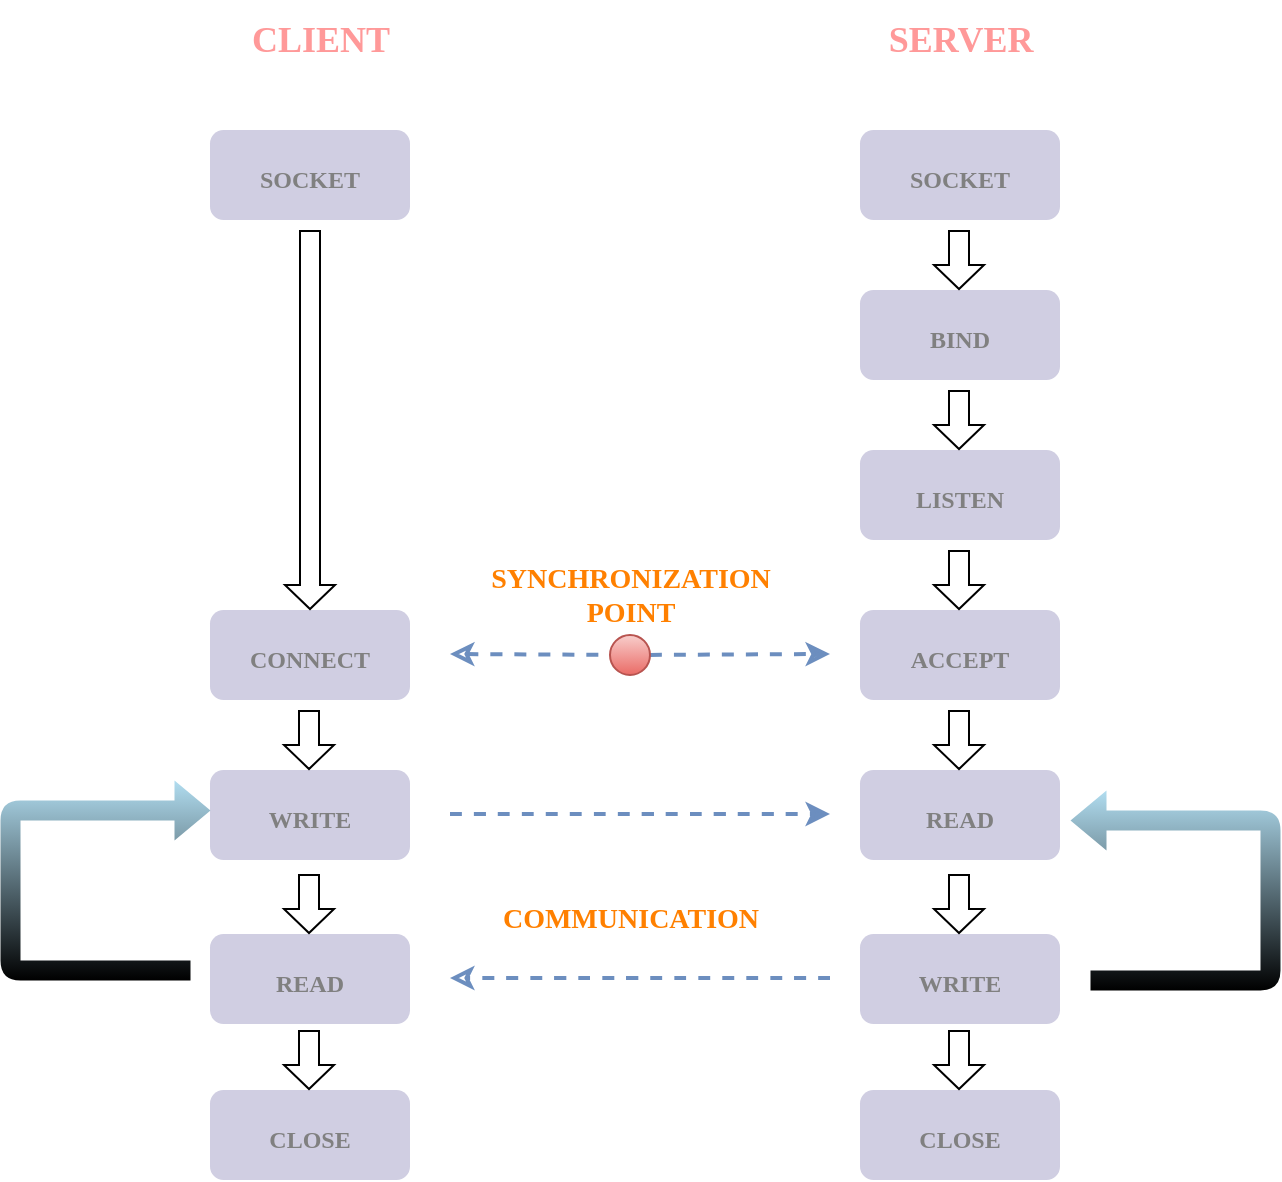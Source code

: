 <mxfile version="20.3.6" type="github">
  <diagram id="KtZ88OwDmmJrXeEbGW03" name="Sayfa -1">
    <mxGraphModel dx="862" dy="393" grid="1" gridSize="10" guides="1" tooltips="1" connect="1" arrows="1" fold="1" page="1" pageScale="1" pageWidth="827" pageHeight="1169" math="0" shadow="0">
      <root>
        <mxCell id="0" />
        <mxCell id="1" parent="0" />
        <mxCell id="AEeR57KaI1lVdAl2nu8--1" value="&lt;b&gt;&lt;font color=&quot;#ff9999&quot; style=&quot;font-size: 18px;&quot; face=&quot;Times New Roman&quot;&gt;CLIENT&lt;/font&gt;&lt;/b&gt;" style="text;html=1;align=center;verticalAlign=middle;resizable=0;points=[];autosize=1;strokeColor=none;fillColor=none;" parent="1" vertex="1">
          <mxGeometry x="130" y="95" width="90" height="40" as="geometry" />
        </mxCell>
        <mxCell id="AEeR57KaI1lVdAl2nu8--2" value="&lt;b&gt;&lt;font color=&quot;#ff9999&quot; face=&quot;Times New Roman&quot; style=&quot;font-size: 18px;&quot;&gt;SERVER&lt;/font&gt;&lt;/b&gt;" style="text;html=1;align=center;verticalAlign=middle;resizable=0;points=[];autosize=1;strokeColor=none;fillColor=none;" parent="1" vertex="1">
          <mxGeometry x="445" y="95" width="100" height="40" as="geometry" />
        </mxCell>
        <mxCell id="AEeR57KaI1lVdAl2nu8--3" value="&lt;font color=&quot;#808080&quot; style=&quot;font-size: 12px;&quot;&gt;&lt;b&gt;SOCKET&lt;/b&gt;&lt;/font&gt;" style="rounded=1;whiteSpace=wrap;html=1;fontFamily=Times New Roman;fontSize=18;fillColor=#d0cee2;strokeColor=none;" parent="1" vertex="1">
          <mxGeometry x="445" y="160" width="100" height="45" as="geometry" />
        </mxCell>
        <mxCell id="AEeR57KaI1lVdAl2nu8--4" value="&lt;font color=&quot;#808080&quot; style=&quot;font-size: 12px;&quot;&gt;&lt;b&gt;BIND&lt;/b&gt;&lt;/font&gt;" style="rounded=1;whiteSpace=wrap;html=1;fontFamily=Times New Roman;fontSize=18;fillColor=#d0cee2;strokeColor=none;" parent="1" vertex="1">
          <mxGeometry x="445" y="240" width="100" height="45" as="geometry" />
        </mxCell>
        <mxCell id="AEeR57KaI1lVdAl2nu8--5" value="&lt;font color=&quot;#808080&quot; style=&quot;font-size: 12px;&quot;&gt;&lt;b&gt;ACCEPT&lt;/b&gt;&lt;/font&gt;" style="rounded=1;whiteSpace=wrap;html=1;fontFamily=Times New Roman;fontSize=18;fillColor=#d0cee2;strokeColor=none;" parent="1" vertex="1">
          <mxGeometry x="445" y="400" width="100" height="45" as="geometry" />
        </mxCell>
        <mxCell id="AEeR57KaI1lVdAl2nu8--6" value="&lt;font color=&quot;#808080&quot;&gt;&lt;span style=&quot;font-size: 12px;&quot;&gt;&lt;b&gt;READ&lt;/b&gt;&lt;/span&gt;&lt;/font&gt;" style="rounded=1;whiteSpace=wrap;html=1;fontFamily=Times New Roman;fontSize=18;fillColor=#d0cee2;strokeColor=none;" parent="1" vertex="1">
          <mxGeometry x="445" y="480" width="100" height="45" as="geometry" />
        </mxCell>
        <mxCell id="AEeR57KaI1lVdAl2nu8--7" value="&lt;font color=&quot;#808080&quot; style=&quot;font-size: 12px;&quot;&gt;&lt;b&gt;WRITE&lt;/b&gt;&lt;/font&gt;" style="rounded=1;whiteSpace=wrap;html=1;fontFamily=Times New Roman;fontSize=18;fillColor=#d0cee2;strokeColor=none;" parent="1" vertex="1">
          <mxGeometry x="445" y="562" width="100" height="45" as="geometry" />
        </mxCell>
        <mxCell id="AEeR57KaI1lVdAl2nu8--8" value="&lt;font color=&quot;#808080&quot;&gt;&lt;span style=&quot;font-size: 12px;&quot;&gt;&lt;b&gt;LISTEN&lt;/b&gt;&lt;/span&gt;&lt;/font&gt;" style="rounded=1;whiteSpace=wrap;html=1;fontFamily=Times New Roman;fontSize=18;fillColor=#d0cee2;strokeColor=none;" parent="1" vertex="1">
          <mxGeometry x="445" y="320" width="100" height="45" as="geometry" />
        </mxCell>
        <mxCell id="AEeR57KaI1lVdAl2nu8--9" value="&lt;font color=&quot;#808080&quot; style=&quot;font-size: 12px;&quot;&gt;&lt;b&gt;CLOSE&lt;/b&gt;&lt;/font&gt;" style="rounded=1;whiteSpace=wrap;html=1;fontFamily=Times New Roman;fontSize=18;fillColor=#d0cee2;strokeColor=none;" parent="1" vertex="1">
          <mxGeometry x="445" y="640" width="100" height="45" as="geometry" />
        </mxCell>
        <mxCell id="AEeR57KaI1lVdAl2nu8--10" value="&lt;font color=&quot;#808080&quot; style=&quot;font-size: 12px;&quot;&gt;&lt;b&gt;SOCKET&lt;/b&gt;&lt;/font&gt;" style="rounded=1;whiteSpace=wrap;html=1;fontFamily=Times New Roman;fontSize=18;fillColor=#d0cee2;strokeColor=none;" parent="1" vertex="1">
          <mxGeometry x="120" y="160" width="100" height="45" as="geometry" />
        </mxCell>
        <mxCell id="AEeR57KaI1lVdAl2nu8--11" value="&lt;font color=&quot;#808080&quot; style=&quot;font-size: 12px;&quot;&gt;&lt;b&gt;CONNECT&lt;/b&gt;&lt;/font&gt;" style="rounded=1;whiteSpace=wrap;html=1;fontFamily=Times New Roman;fontSize=18;fillColor=#d0cee2;strokeColor=none;" parent="1" vertex="1">
          <mxGeometry x="120" y="400" width="100" height="45" as="geometry" />
        </mxCell>
        <mxCell id="AEeR57KaI1lVdAl2nu8--12" value="&lt;font color=&quot;#808080&quot;&gt;&lt;span style=&quot;font-size: 12px;&quot;&gt;&lt;b&gt;WRITE&lt;/b&gt;&lt;/span&gt;&lt;/font&gt;" style="rounded=1;whiteSpace=wrap;html=1;fontFamily=Times New Roman;fontSize=18;fillColor=#d0cee2;strokeColor=none;" parent="1" vertex="1">
          <mxGeometry x="120" y="480" width="100" height="45" as="geometry" />
        </mxCell>
        <mxCell id="AEeR57KaI1lVdAl2nu8--13" value="&lt;font color=&quot;#808080&quot; style=&quot;font-size: 12px;&quot;&gt;&lt;b&gt;READ&lt;/b&gt;&lt;/font&gt;" style="rounded=1;whiteSpace=wrap;html=1;fontFamily=Times New Roman;fontSize=18;fillColor=#d0cee2;strokeColor=none;" parent="1" vertex="1">
          <mxGeometry x="120" y="562" width="100" height="45" as="geometry" />
        </mxCell>
        <mxCell id="AEeR57KaI1lVdAl2nu8--14" value="&lt;font color=&quot;#808080&quot; style=&quot;font-size: 12px;&quot;&gt;&lt;b&gt;CLOSE&lt;/b&gt;&lt;/font&gt;" style="rounded=1;whiteSpace=wrap;html=1;fontFamily=Times New Roman;fontSize=18;fillColor=#d0cee2;strokeColor=none;" parent="1" vertex="1">
          <mxGeometry x="120" y="640" width="100" height="45" as="geometry" />
        </mxCell>
        <mxCell id="AEeR57KaI1lVdAl2nu8--17" value="" style="shape=flexArrow;endArrow=classic;html=1;rounded=0;fontFamily=Times New Roman;fontSize=12;fontColor=#808080;endWidth=14;endSize=3.67;" parent="1" edge="1">
          <mxGeometry width="50" height="50" relative="1" as="geometry">
            <mxPoint x="494.5" y="210" as="sourcePoint" />
            <mxPoint x="494.5" y="240" as="targetPoint" />
          </mxGeometry>
        </mxCell>
        <mxCell id="AEeR57KaI1lVdAl2nu8--19" value="" style="shape=flexArrow;endArrow=classic;html=1;rounded=0;fontFamily=Times New Roman;fontSize=12;fontColor=#808080;endWidth=14;endSize=3.67;" parent="1" edge="1">
          <mxGeometry width="50" height="50" relative="1" as="geometry">
            <mxPoint x="494.5" y="290" as="sourcePoint" />
            <mxPoint x="494.5" y="320" as="targetPoint" />
          </mxGeometry>
        </mxCell>
        <mxCell id="AEeR57KaI1lVdAl2nu8--20" value="" style="shape=flexArrow;endArrow=classic;html=1;rounded=0;fontFamily=Times New Roman;fontSize=12;fontColor=#808080;endWidth=14;endSize=3.67;" parent="1" edge="1">
          <mxGeometry width="50" height="50" relative="1" as="geometry">
            <mxPoint x="494.5" y="370" as="sourcePoint" />
            <mxPoint x="494.5" y="400" as="targetPoint" />
          </mxGeometry>
        </mxCell>
        <mxCell id="AEeR57KaI1lVdAl2nu8--21" value="" style="shape=flexArrow;endArrow=classic;html=1;rounded=0;fontFamily=Times New Roman;fontSize=12;fontColor=#808080;endWidth=14;endSize=3.67;" parent="1" edge="1">
          <mxGeometry width="50" height="50" relative="1" as="geometry">
            <mxPoint x="494.5" y="450" as="sourcePoint" />
            <mxPoint x="494.5" y="480" as="targetPoint" />
          </mxGeometry>
        </mxCell>
        <mxCell id="AEeR57KaI1lVdAl2nu8--22" value="" style="shape=flexArrow;endArrow=classic;html=1;rounded=0;fontFamily=Times New Roman;fontSize=12;fontColor=#808080;endWidth=14;endSize=3.67;" parent="1" edge="1">
          <mxGeometry width="50" height="50" relative="1" as="geometry">
            <mxPoint x="494.5" y="532" as="sourcePoint" />
            <mxPoint x="494.5" y="562" as="targetPoint" />
          </mxGeometry>
        </mxCell>
        <mxCell id="AEeR57KaI1lVdAl2nu8--24" value="" style="shape=flexArrow;endArrow=classic;html=1;rounded=0;fontFamily=Times New Roman;fontSize=12;fontColor=#808080;endWidth=14;endSize=3.67;" parent="1" edge="1">
          <mxGeometry width="50" height="50" relative="1" as="geometry">
            <mxPoint x="494.5" y="610" as="sourcePoint" />
            <mxPoint x="494.5" y="640" as="targetPoint" />
          </mxGeometry>
        </mxCell>
        <mxCell id="AEeR57KaI1lVdAl2nu8--25" value="" style="shape=flexArrow;endArrow=classic;html=1;rounded=0;fontFamily=Times New Roman;fontSize=12;fontColor=#808080;endWidth=14;endSize=3.67;entryX=0.5;entryY=0;entryDx=0;entryDy=0;" parent="1" target="AEeR57KaI1lVdAl2nu8--11" edge="1">
          <mxGeometry width="50" height="50" relative="1" as="geometry">
            <mxPoint x="170" y="210" as="sourcePoint" />
            <mxPoint x="169.5" y="390" as="targetPoint" />
          </mxGeometry>
        </mxCell>
        <mxCell id="AEeR57KaI1lVdAl2nu8--26" value="" style="shape=flexArrow;endArrow=classic;html=1;rounded=0;fontFamily=Times New Roman;fontSize=12;fontColor=#808080;endWidth=14;endSize=3.67;" parent="1" edge="1">
          <mxGeometry width="50" height="50" relative="1" as="geometry">
            <mxPoint x="169.5" y="450" as="sourcePoint" />
            <mxPoint x="169.5" y="480" as="targetPoint" />
          </mxGeometry>
        </mxCell>
        <mxCell id="AEeR57KaI1lVdAl2nu8--27" value="" style="shape=flexArrow;endArrow=classic;html=1;rounded=0;fontFamily=Times New Roman;fontSize=12;fontColor=#808080;endWidth=14;endSize=3.67;" parent="1" edge="1">
          <mxGeometry width="50" height="50" relative="1" as="geometry">
            <mxPoint x="169.5" y="532" as="sourcePoint" />
            <mxPoint x="169.5" y="562" as="targetPoint" />
          </mxGeometry>
        </mxCell>
        <mxCell id="AEeR57KaI1lVdAl2nu8--28" value="" style="shape=flexArrow;endArrow=classic;html=1;rounded=0;fontFamily=Times New Roman;fontSize=12;fontColor=#808080;endWidth=14;endSize=3.67;" parent="1" edge="1">
          <mxGeometry width="50" height="50" relative="1" as="geometry">
            <mxPoint x="169.5" y="610" as="sourcePoint" />
            <mxPoint x="169.5" y="640" as="targetPoint" />
          </mxGeometry>
        </mxCell>
        <mxCell id="AEeR57KaI1lVdAl2nu8--29" value="" style="endArrow=classic;html=1;fontFamily=Times New Roman;fontSize=12;fontColor=#808080;fillColor=#b1ddf0;strokeColor=none;curved=1;fillStyle=zigzag-line;gradientColor=default;shape=flexArrow;strokeWidth=0;" parent="1" edge="1">
          <mxGeometry width="50" height="50" relative="1" as="geometry">
            <mxPoint x="560" y="585" as="sourcePoint" />
            <mxPoint x="550" y="505" as="targetPoint" />
            <Array as="points">
              <mxPoint x="650" y="585" />
              <mxPoint x="650" y="505" />
              <mxPoint x="590" y="505" />
            </Array>
          </mxGeometry>
        </mxCell>
        <mxCell id="AEeR57KaI1lVdAl2nu8--30" value="" style="endArrow=classic;html=1;fontFamily=Times New Roman;fontSize=12;fontColor=#808080;fillColor=#b1ddf0;strokeColor=none;curved=1;fillStyle=zigzag-line;gradientColor=default;shape=flexArrow;strokeWidth=0;rounded=1;shadow=0;" parent="1" edge="1">
          <mxGeometry width="50" height="50" relative="1" as="geometry">
            <mxPoint x="110" y="580" as="sourcePoint" />
            <mxPoint x="120" y="500" as="targetPoint" />
            <Array as="points">
              <mxPoint x="20" y="580" />
              <mxPoint x="20" y="500" />
              <mxPoint x="80" y="500" />
            </Array>
          </mxGeometry>
        </mxCell>
        <mxCell id="AEeR57KaI1lVdAl2nu8--32" value="" style="endArrow=classic;html=1;rounded=1;shadow=0;fillStyle=zigzag-line;strokeColor=#6c8ebf;strokeWidth=2;fontFamily=Times New Roman;fontSize=12;fontColor=#808080;gradientColor=#7ea6e0;curved=1;dashed=1;fillColor=#dae8fc;" parent="1" edge="1">
          <mxGeometry width="50" height="50" relative="1" as="geometry">
            <mxPoint x="240" y="502" as="sourcePoint" />
            <mxPoint x="430" y="502" as="targetPoint" />
          </mxGeometry>
        </mxCell>
        <mxCell id="AEeR57KaI1lVdAl2nu8--33" value="" style="endArrow=classic;html=1;rounded=1;shadow=0;fillStyle=zigzag-line;strokeColor=#6c8ebf;strokeWidth=2;fontFamily=Times New Roman;fontSize=12;fontColor=#808080;curved=1;dashed=1;fillColor=#dae8fc;" parent="1" edge="1">
          <mxGeometry width="50" height="50" relative="1" as="geometry">
            <mxPoint x="430" y="584" as="sourcePoint" />
            <mxPoint x="240" y="584" as="targetPoint" />
          </mxGeometry>
        </mxCell>
        <mxCell id="AEeR57KaI1lVdAl2nu8--35" value="&lt;font style=&quot;font-size: 14px;&quot; color=&quot;#ff8000&quot;&gt;&lt;b&gt;COMMUNICATION&lt;/b&gt;&lt;/font&gt;" style="text;html=1;align=center;verticalAlign=middle;resizable=0;points=[];autosize=1;strokeColor=none;fillColor=none;fontSize=12;fontFamily=Times New Roman;fontColor=#808080;" parent="1" vertex="1">
          <mxGeometry x="255" y="540" width="150" height="30" as="geometry" />
        </mxCell>
        <mxCell id="AEeR57KaI1lVdAl2nu8--36" value="" style="endArrow=classic;startArrow=none;html=1;rounded=1;shadow=0;dashed=1;fillStyle=zigzag-line;strokeColor=#6c8ebf;strokeWidth=2;fontFamily=Times New Roman;fontSize=12;fontColor=#FF8000;curved=1;fillColor=#dae8fc;" parent="1" source="AEeR57KaI1lVdAl2nu8--38" edge="1">
          <mxGeometry width="50" height="50" relative="1" as="geometry">
            <mxPoint x="240" y="422" as="sourcePoint" />
            <mxPoint x="430" y="422" as="targetPoint" />
          </mxGeometry>
        </mxCell>
        <mxCell id="AEeR57KaI1lVdAl2nu8--37" value="&lt;b&gt;&lt;font style=&quot;font-size: 14px;&quot;&gt;SYNCHRONIZATION &lt;br&gt;POINT&lt;/font&gt;&lt;/b&gt;" style="text;html=1;align=center;verticalAlign=middle;resizable=0;points=[];autosize=1;strokeColor=none;fillColor=none;fontSize=12;fontFamily=Times New Roman;fontColor=#FF8000;" parent="1" vertex="1">
          <mxGeometry x="250" y="367.5" width="160" height="50" as="geometry" />
        </mxCell>
        <mxCell id="AEeR57KaI1lVdAl2nu8--38" value="" style="ellipse;whiteSpace=wrap;html=1;aspect=fixed;fontFamily=Times New Roman;fontSize=12;fillColor=#f8cecc;gradientColor=#ea6b66;strokeColor=#b85450;" parent="1" vertex="1">
          <mxGeometry x="320" y="412.5" width="20" height="20" as="geometry" />
        </mxCell>
        <mxCell id="AEeR57KaI1lVdAl2nu8--40" value="" style="endArrow=none;startArrow=classic;html=1;rounded=1;shadow=0;dashed=1;fillStyle=zigzag-line;strokeColor=#6c8ebf;strokeWidth=2;fontFamily=Times New Roman;fontSize=12;fontColor=#FF8000;curved=1;fillColor=#dae8fc;" parent="1" target="AEeR57KaI1lVdAl2nu8--38" edge="1">
          <mxGeometry width="50" height="50" relative="1" as="geometry">
            <mxPoint x="240" y="422" as="sourcePoint" />
            <mxPoint x="430" y="422" as="targetPoint" />
          </mxGeometry>
        </mxCell>
      </root>
    </mxGraphModel>
  </diagram>
</mxfile>
